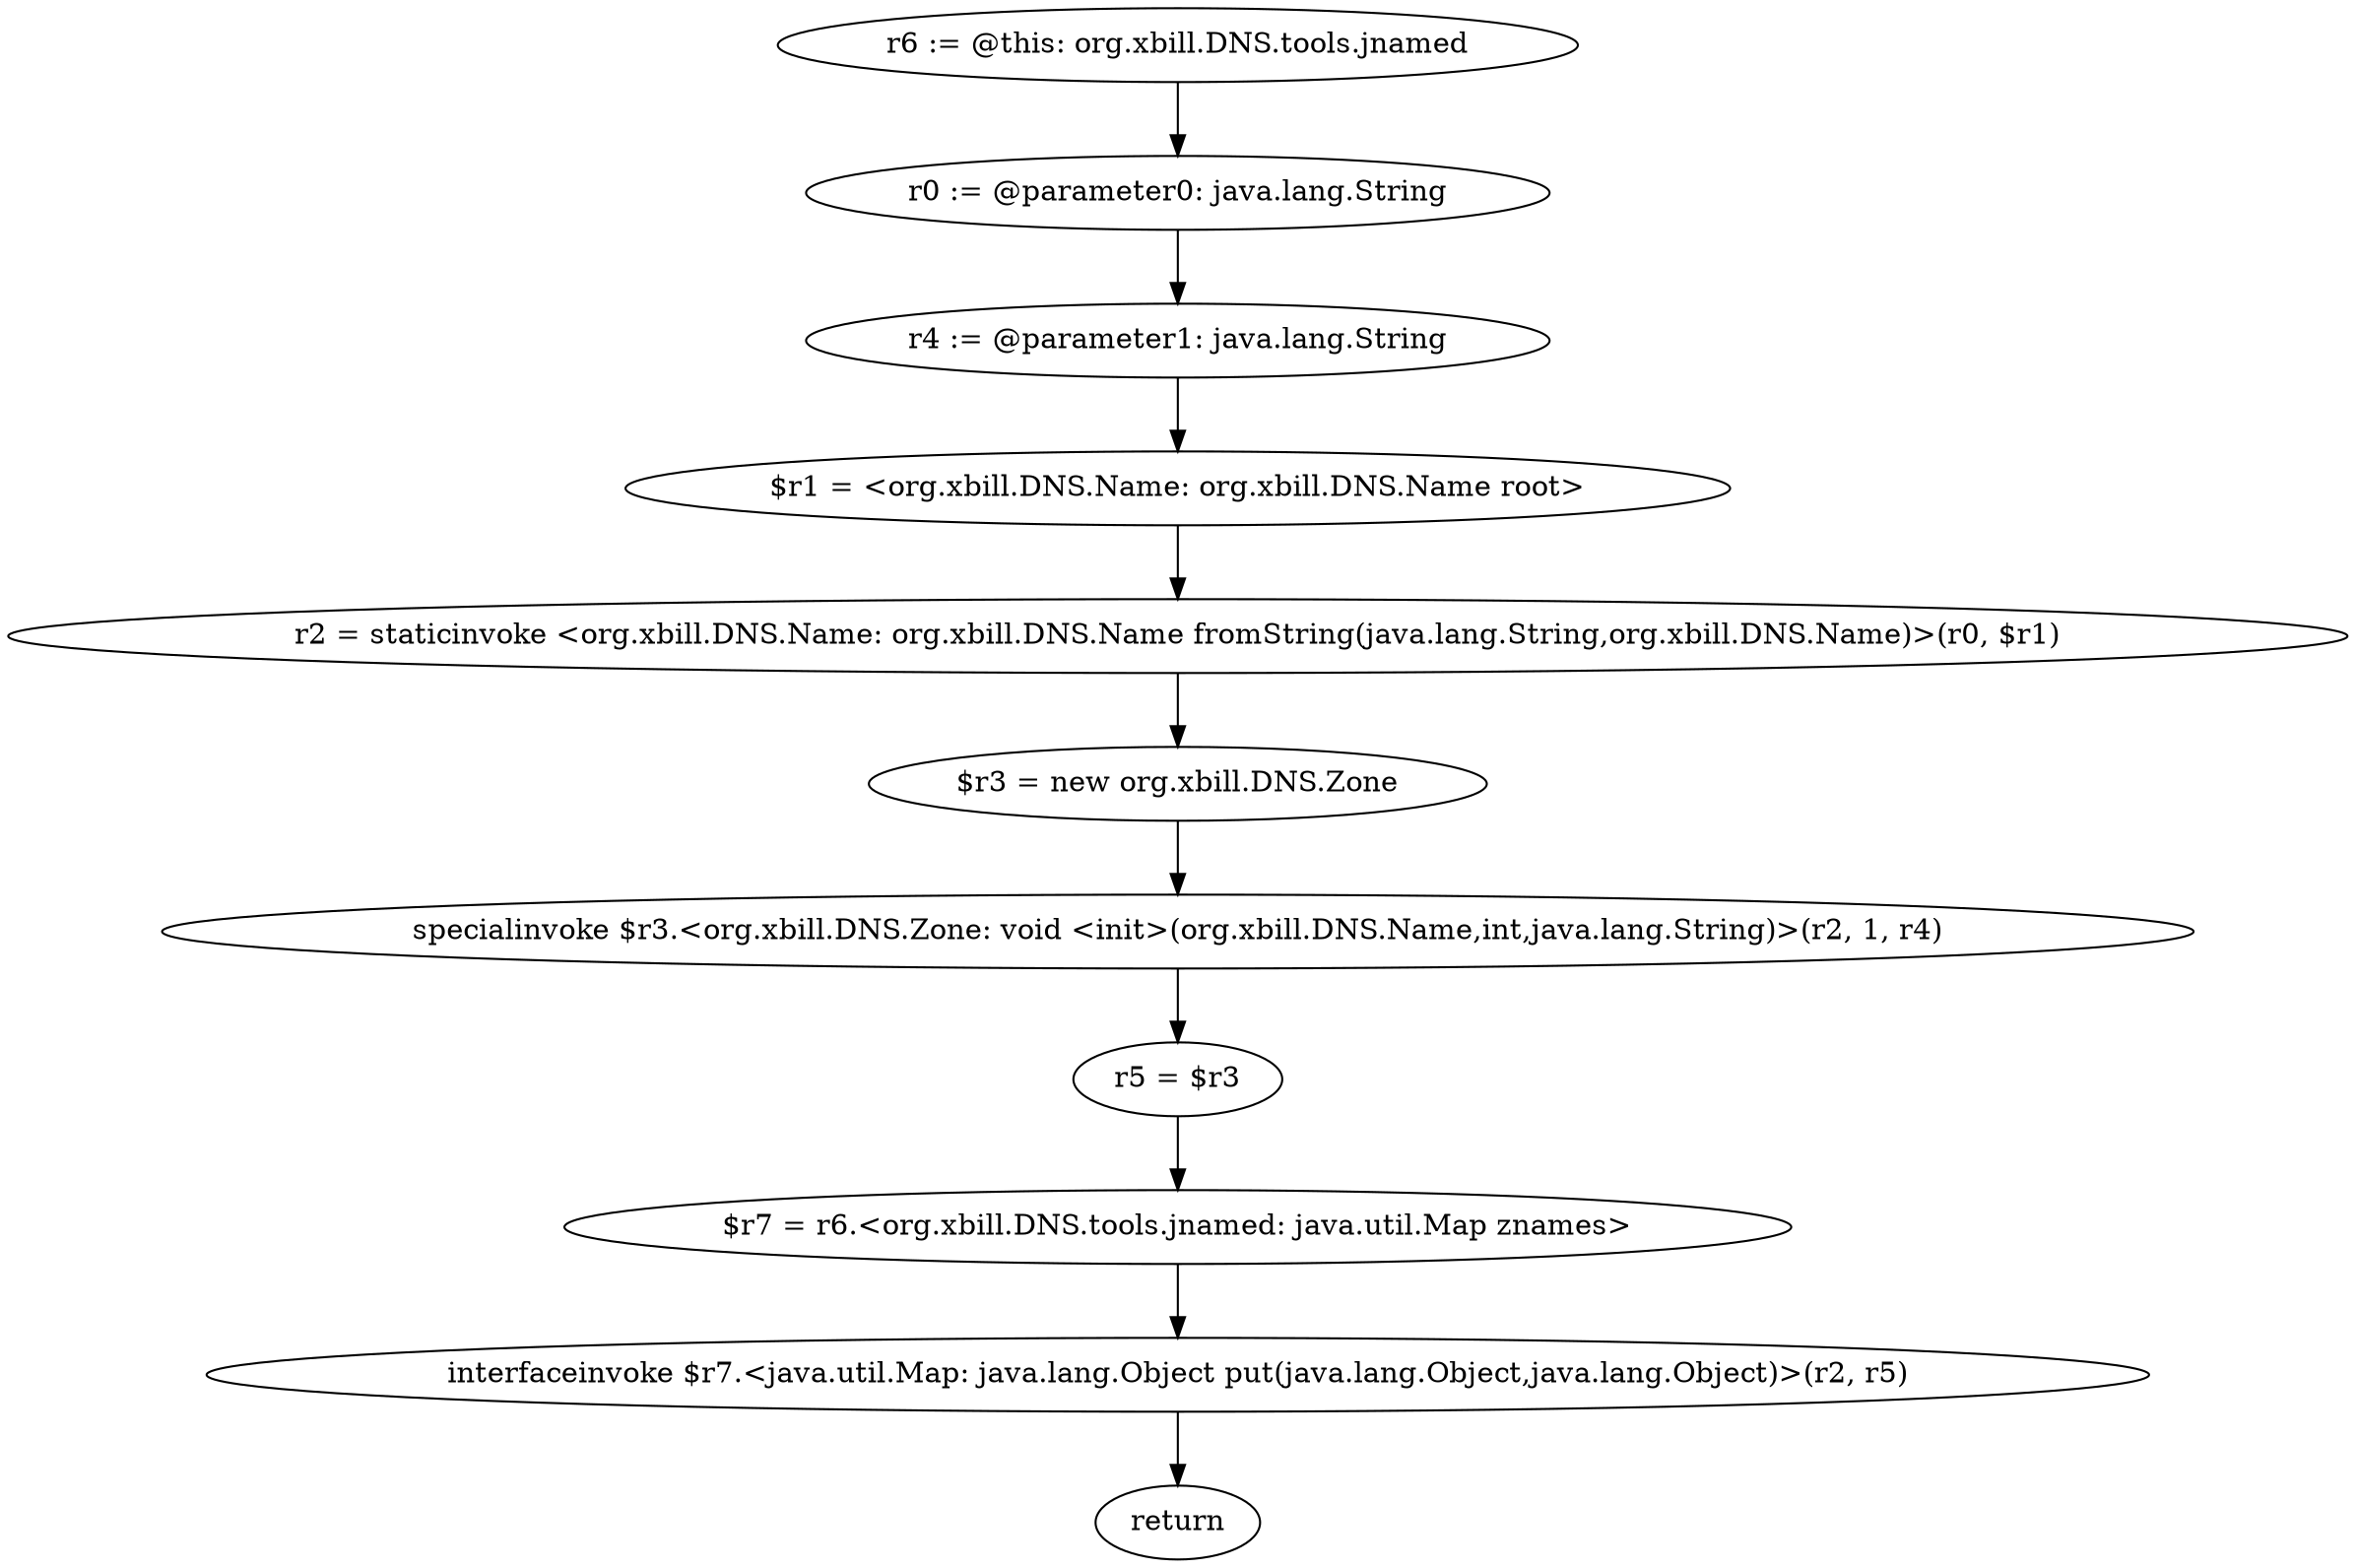 digraph "unitGraph" {
    "r6 := @this: org.xbill.DNS.tools.jnamed"
    "r0 := @parameter0: java.lang.String"
    "r4 := @parameter1: java.lang.String"
    "$r1 = <org.xbill.DNS.Name: org.xbill.DNS.Name root>"
    "r2 = staticinvoke <org.xbill.DNS.Name: org.xbill.DNS.Name fromString(java.lang.String,org.xbill.DNS.Name)>(r0, $r1)"
    "$r3 = new org.xbill.DNS.Zone"
    "specialinvoke $r3.<org.xbill.DNS.Zone: void <init>(org.xbill.DNS.Name,int,java.lang.String)>(r2, 1, r4)"
    "r5 = $r3"
    "$r7 = r6.<org.xbill.DNS.tools.jnamed: java.util.Map znames>"
    "interfaceinvoke $r7.<java.util.Map: java.lang.Object put(java.lang.Object,java.lang.Object)>(r2, r5)"
    "return"
    "r6 := @this: org.xbill.DNS.tools.jnamed"->"r0 := @parameter0: java.lang.String";
    "r0 := @parameter0: java.lang.String"->"r4 := @parameter1: java.lang.String";
    "r4 := @parameter1: java.lang.String"->"$r1 = <org.xbill.DNS.Name: org.xbill.DNS.Name root>";
    "$r1 = <org.xbill.DNS.Name: org.xbill.DNS.Name root>"->"r2 = staticinvoke <org.xbill.DNS.Name: org.xbill.DNS.Name fromString(java.lang.String,org.xbill.DNS.Name)>(r0, $r1)";
    "r2 = staticinvoke <org.xbill.DNS.Name: org.xbill.DNS.Name fromString(java.lang.String,org.xbill.DNS.Name)>(r0, $r1)"->"$r3 = new org.xbill.DNS.Zone";
    "$r3 = new org.xbill.DNS.Zone"->"specialinvoke $r3.<org.xbill.DNS.Zone: void <init>(org.xbill.DNS.Name,int,java.lang.String)>(r2, 1, r4)";
    "specialinvoke $r3.<org.xbill.DNS.Zone: void <init>(org.xbill.DNS.Name,int,java.lang.String)>(r2, 1, r4)"->"r5 = $r3";
    "r5 = $r3"->"$r7 = r6.<org.xbill.DNS.tools.jnamed: java.util.Map znames>";
    "$r7 = r6.<org.xbill.DNS.tools.jnamed: java.util.Map znames>"->"interfaceinvoke $r7.<java.util.Map: java.lang.Object put(java.lang.Object,java.lang.Object)>(r2, r5)";
    "interfaceinvoke $r7.<java.util.Map: java.lang.Object put(java.lang.Object,java.lang.Object)>(r2, r5)"->"return";
}
